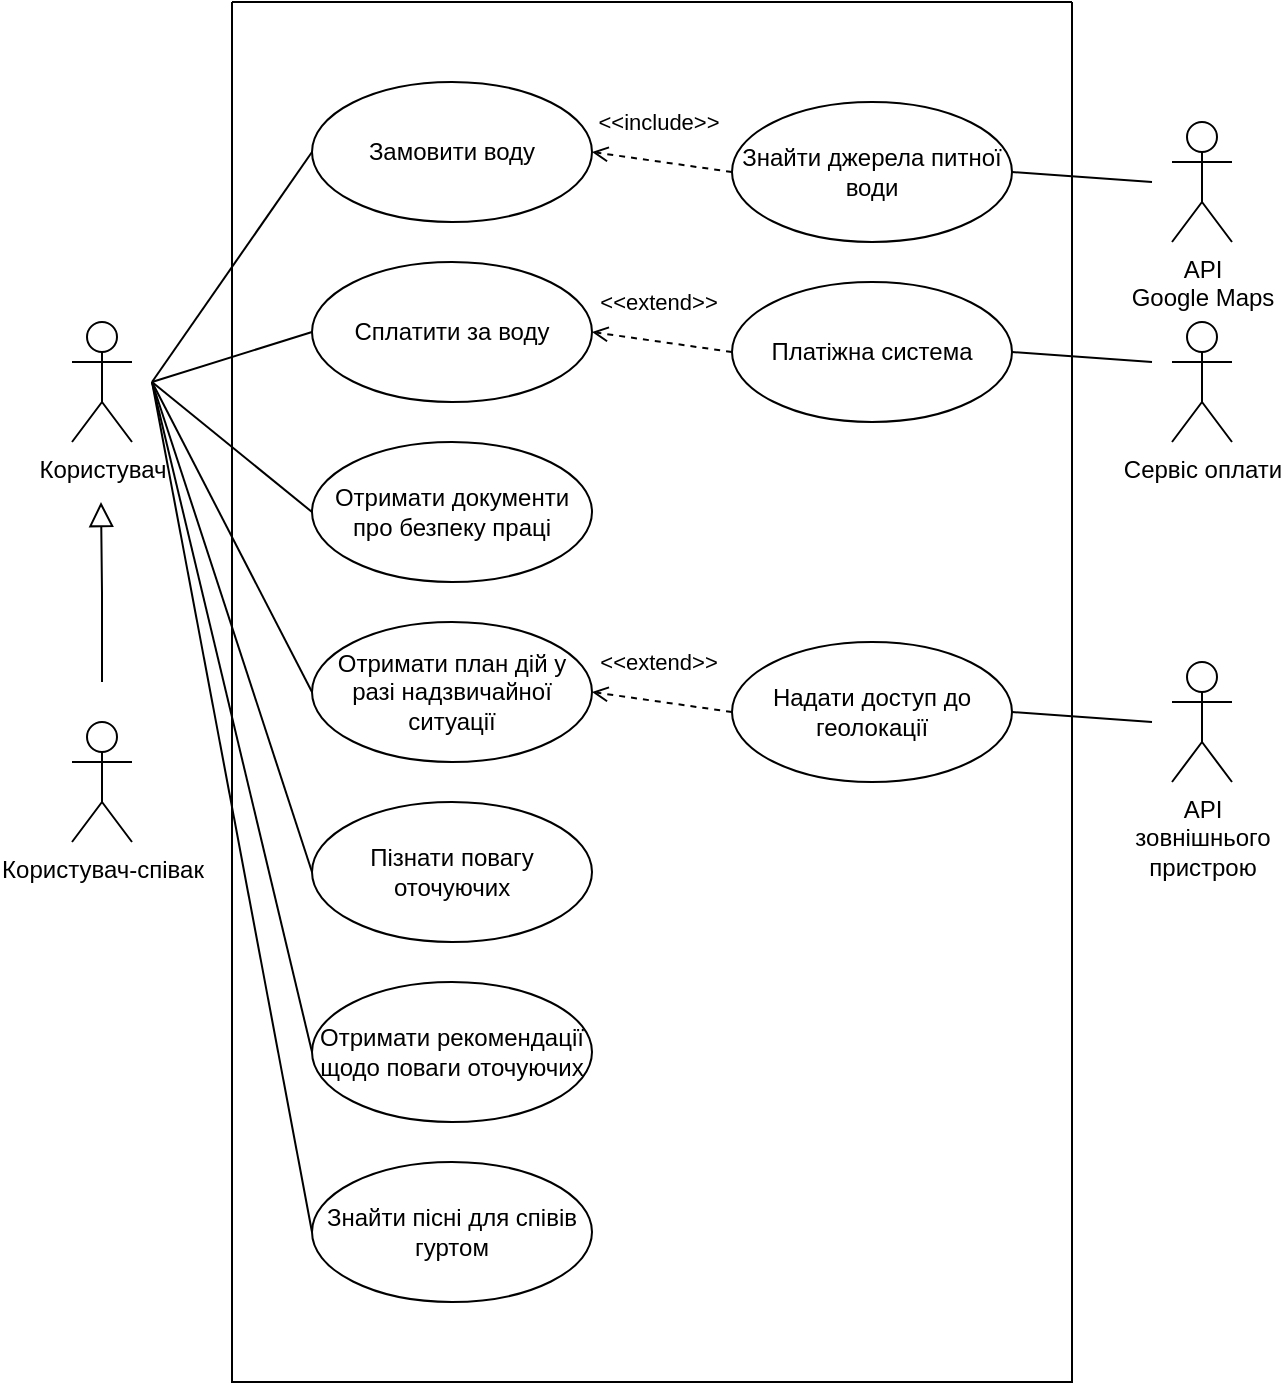<mxfile version="20.3.2" type="github">
  <diagram id="C5RBs43oDa-KdzZeNtuy" name="Page-1">
    <mxGraphModel dx="1422" dy="794" grid="1" gridSize="10" guides="1" tooltips="1" connect="1" arrows="1" fold="1" page="1" pageScale="1" pageWidth="827" pageHeight="1169" math="0" shadow="0">
      <root>
        <mxCell id="WIyWlLk6GJQsqaUBKTNV-0" />
        <mxCell id="WIyWlLk6GJQsqaUBKTNV-1" parent="WIyWlLk6GJQsqaUBKTNV-0" />
        <mxCell id="zkfFHV4jXpPFQw0GAbJ--16" value="" style="endArrow=block;endSize=10;endFill=0;shadow=0;strokeWidth=1;rounded=0;edgeStyle=elbowEdgeStyle;elbow=vertical;" parent="WIyWlLk6GJQsqaUBKTNV-1" edge="1">
          <mxGeometry width="160" relative="1" as="geometry">
            <mxPoint x="115" y="370" as="sourcePoint" />
            <mxPoint x="114.5" y="280" as="targetPoint" />
          </mxGeometry>
        </mxCell>
        <mxCell id="jV0h9FnW70vNuzf3sFUd-6" style="rounded=0;orthogonalLoop=1;jettySize=auto;html=1;exitX=0;exitY=0.5;exitDx=0;exitDy=0;endArrow=none;endFill=0;" parent="WIyWlLk6GJQsqaUBKTNV-1" source="HAlKXmDzrB93N0-EfDcC-3" edge="1">
          <mxGeometry relative="1" as="geometry">
            <mxPoint x="140" y="220" as="targetPoint" />
          </mxGeometry>
        </mxCell>
        <mxCell id="HAlKXmDzrB93N0-EfDcC-4" value="Користувач" style="shape=umlActor;verticalLabelPosition=bottom;verticalAlign=top;html=1;" parent="WIyWlLk6GJQsqaUBKTNV-1" vertex="1">
          <mxGeometry x="100" y="190" width="30" height="60" as="geometry" />
        </mxCell>
        <mxCell id="HAlKXmDzrB93N0-EfDcC-6" value="Користувач-співак" style="shape=umlActor;verticalLabelPosition=bottom;verticalAlign=top;html=1;" parent="WIyWlLk6GJQsqaUBKTNV-1" vertex="1">
          <mxGeometry x="100" y="390" width="30" height="60" as="geometry" />
        </mxCell>
        <mxCell id="jV0h9FnW70vNuzf3sFUd-0" value="" style="swimlane;startSize=0;" parent="WIyWlLk6GJQsqaUBKTNV-1" vertex="1">
          <mxGeometry x="180" y="30" width="420" height="690" as="geometry" />
        </mxCell>
        <mxCell id="jV0h9FnW70vNuzf3sFUd-1" value="Замовити воду" style="ellipse;whiteSpace=wrap;html=1;" parent="jV0h9FnW70vNuzf3sFUd-0" vertex="1">
          <mxGeometry x="40" y="40" width="140" height="70" as="geometry" />
        </mxCell>
        <mxCell id="HAlKXmDzrB93N0-EfDcC-1" value="Знайти джерела питної води" style="ellipse;whiteSpace=wrap;html=1;" parent="jV0h9FnW70vNuzf3sFUd-0" vertex="1">
          <mxGeometry x="250" y="50" width="140" height="70" as="geometry" />
        </mxCell>
        <mxCell id="jV0h9FnW70vNuzf3sFUd-3" value="" style="endArrow=open;shadow=0;strokeWidth=1;rounded=0;endFill=1;elbow=vertical;exitX=0;exitY=0.5;exitDx=0;exitDy=0;entryX=1;entryY=0.5;entryDx=0;entryDy=0;dashed=1;" parent="jV0h9FnW70vNuzf3sFUd-0" source="HAlKXmDzrB93N0-EfDcC-1" target="jV0h9FnW70vNuzf3sFUd-1" edge="1">
          <mxGeometry x="0.5" y="41" relative="1" as="geometry">
            <mxPoint x="150.0" y="140" as="sourcePoint" />
            <mxPoint x="180" y="193.333" as="targetPoint" />
            <mxPoint x="-40" y="32" as="offset" />
          </mxGeometry>
        </mxCell>
        <mxCell id="jV0h9FnW70vNuzf3sFUd-4" value="&amp;lt;&amp;lt;include&amp;gt;&amp;gt;" style="edgeLabel;html=1;align=center;verticalAlign=middle;resizable=0;points=[];" parent="jV0h9FnW70vNuzf3sFUd-3" vertex="1" connectable="0">
          <mxGeometry x="0.405" y="-1" relative="1" as="geometry">
            <mxPoint x="12" y="-17" as="offset" />
          </mxGeometry>
        </mxCell>
        <mxCell id="HAlKXmDzrB93N0-EfDcC-8" value="Платіжна система" style="ellipse;whiteSpace=wrap;html=1;" parent="jV0h9FnW70vNuzf3sFUd-0" vertex="1">
          <mxGeometry x="250" y="140" width="140" height="70" as="geometry" />
        </mxCell>
        <mxCell id="HAlKXmDzrB93N0-EfDcC-3" value="Сплатити за воду" style="ellipse;whiteSpace=wrap;html=1;" parent="jV0h9FnW70vNuzf3sFUd-0" vertex="1">
          <mxGeometry x="40" y="130" width="140" height="70" as="geometry" />
        </mxCell>
        <mxCell id="jV0h9FnW70vNuzf3sFUd-8" value="" style="endArrow=open;shadow=0;strokeWidth=1;rounded=0;endFill=1;elbow=vertical;exitX=0;exitY=0.5;exitDx=0;exitDy=0;entryX=1;entryY=0.5;entryDx=0;entryDy=0;dashed=1;" parent="jV0h9FnW70vNuzf3sFUd-0" source="HAlKXmDzrB93N0-EfDcC-8" target="HAlKXmDzrB93N0-EfDcC-3" edge="1">
          <mxGeometry x="0.5" y="41" relative="1" as="geometry">
            <mxPoint x="210.0" y="360" as="sourcePoint" />
            <mxPoint x="150.0" y="350" as="targetPoint" />
            <mxPoint x="-40" y="32" as="offset" />
          </mxGeometry>
        </mxCell>
        <mxCell id="jV0h9FnW70vNuzf3sFUd-9" value="&amp;lt;&amp;lt;extend&amp;gt;&amp;gt;" style="edgeLabel;html=1;align=center;verticalAlign=middle;resizable=0;points=[];" parent="jV0h9FnW70vNuzf3sFUd-8" vertex="1" connectable="0">
          <mxGeometry x="0.405" y="-1" relative="1" as="geometry">
            <mxPoint x="12" y="-17" as="offset" />
          </mxGeometry>
        </mxCell>
        <mxCell id="jV0h9FnW70vNuzf3sFUd-11" style="rounded=0;orthogonalLoop=1;jettySize=auto;html=1;endArrow=none;endFill=0;entryX=1;entryY=0.5;entryDx=0;entryDy=0;" parent="jV0h9FnW70vNuzf3sFUd-0" target="HAlKXmDzrB93N0-EfDcC-8" edge="1">
          <mxGeometry relative="1" as="geometry">
            <mxPoint x="460" y="180" as="sourcePoint" />
            <mxPoint x="350" y="225" as="targetPoint" />
          </mxGeometry>
        </mxCell>
        <mxCell id="jV0h9FnW70vNuzf3sFUd-12" value="Отримати документи про безпеку праці" style="ellipse;whiteSpace=wrap;html=1;" parent="jV0h9FnW70vNuzf3sFUd-0" vertex="1">
          <mxGeometry x="40" y="220" width="140" height="70" as="geometry" />
        </mxCell>
        <mxCell id="jV0h9FnW70vNuzf3sFUd-14" value="Отримати план дій у разі надзвичайної ситуації" style="ellipse;whiteSpace=wrap;html=1;" parent="jV0h9FnW70vNuzf3sFUd-0" vertex="1">
          <mxGeometry x="40" y="310" width="140" height="70" as="geometry" />
        </mxCell>
        <mxCell id="jV0h9FnW70vNuzf3sFUd-15" value="Пізнати повагу оточуючих" style="ellipse;whiteSpace=wrap;html=1;" parent="jV0h9FnW70vNuzf3sFUd-0" vertex="1">
          <mxGeometry x="40" y="400" width="140" height="70" as="geometry" />
        </mxCell>
        <mxCell id="jV0h9FnW70vNuzf3sFUd-16" value="Отримати рекомендації щодо поваги оточуючих" style="ellipse;whiteSpace=wrap;html=1;" parent="jV0h9FnW70vNuzf3sFUd-0" vertex="1">
          <mxGeometry x="40" y="490" width="140" height="70" as="geometry" />
        </mxCell>
        <mxCell id="jV0h9FnW70vNuzf3sFUd-20" value="Знайти пісні для співів гуртом" style="ellipse;whiteSpace=wrap;html=1;" parent="jV0h9FnW70vNuzf3sFUd-0" vertex="1">
          <mxGeometry x="40" y="580" width="140" height="70" as="geometry" />
        </mxCell>
        <mxCell id="jV0h9FnW70vNuzf3sFUd-22" value="Надати доступ до геолокації" style="ellipse;whiteSpace=wrap;html=1;" parent="jV0h9FnW70vNuzf3sFUd-0" vertex="1">
          <mxGeometry x="250" y="320" width="140" height="70" as="geometry" />
        </mxCell>
        <mxCell id="jV0h9FnW70vNuzf3sFUd-23" value="" style="endArrow=open;shadow=0;strokeWidth=1;rounded=0;endFill=1;elbow=vertical;exitX=0;exitY=0.5;exitDx=0;exitDy=0;entryX=1;entryY=0.5;entryDx=0;entryDy=0;dashed=1;" parent="jV0h9FnW70vNuzf3sFUd-0" source="jV0h9FnW70vNuzf3sFUd-22" target="jV0h9FnW70vNuzf3sFUd-14" edge="1">
          <mxGeometry x="0.5" y="41" relative="1" as="geometry">
            <mxPoint x="210.0" y="360" as="sourcePoint" />
            <mxPoint x="150.0" y="350" as="targetPoint" />
            <mxPoint x="-40" y="32" as="offset" />
          </mxGeometry>
        </mxCell>
        <mxCell id="jV0h9FnW70vNuzf3sFUd-24" value="&amp;lt;&amp;lt;extend&amp;gt;&amp;gt;" style="edgeLabel;html=1;align=center;verticalAlign=middle;resizable=0;points=[];" parent="jV0h9FnW70vNuzf3sFUd-23" vertex="1" connectable="0">
          <mxGeometry x="0.405" y="-1" relative="1" as="geometry">
            <mxPoint x="12" y="-17" as="offset" />
          </mxGeometry>
        </mxCell>
        <mxCell id="jV0h9FnW70vNuzf3sFUd-26" style="rounded=0;orthogonalLoop=1;jettySize=auto;html=1;endArrow=none;endFill=0;entryX=1;entryY=0.5;entryDx=0;entryDy=0;" parent="jV0h9FnW70vNuzf3sFUd-0" target="jV0h9FnW70vNuzf3sFUd-22" edge="1">
          <mxGeometry relative="1" as="geometry">
            <mxPoint x="460" y="360" as="sourcePoint" />
            <mxPoint x="350" y="225" as="targetPoint" />
          </mxGeometry>
        </mxCell>
        <mxCell id="dmVRmYSA1j4iQUvhun76-1" style="rounded=0;orthogonalLoop=1;jettySize=auto;html=1;endArrow=none;endFill=0;entryX=1;entryY=0.5;entryDx=0;entryDy=0;" edge="1" parent="jV0h9FnW70vNuzf3sFUd-0" target="HAlKXmDzrB93N0-EfDcC-1">
          <mxGeometry relative="1" as="geometry">
            <mxPoint x="460" y="90" as="sourcePoint" />
            <mxPoint x="350" y="225" as="targetPoint" />
          </mxGeometry>
        </mxCell>
        <mxCell id="jV0h9FnW70vNuzf3sFUd-5" value="Сервіс оплати" style="shape=umlActor;verticalLabelPosition=bottom;verticalAlign=top;html=1;" parent="WIyWlLk6GJQsqaUBKTNV-1" vertex="1">
          <mxGeometry x="650" y="190" width="30" height="60" as="geometry" />
        </mxCell>
        <mxCell id="jV0h9FnW70vNuzf3sFUd-7" style="edgeStyle=none;rounded=0;orthogonalLoop=1;jettySize=auto;html=1;exitX=0;exitY=0.5;exitDx=0;exitDy=0;endArrow=none;endFill=0;" parent="WIyWlLk6GJQsqaUBKTNV-1" source="jV0h9FnW70vNuzf3sFUd-1" edge="1">
          <mxGeometry relative="1" as="geometry">
            <mxPoint x="140" y="220" as="targetPoint" />
          </mxGeometry>
        </mxCell>
        <mxCell id="jV0h9FnW70vNuzf3sFUd-13" style="rounded=0;orthogonalLoop=1;jettySize=auto;html=1;exitX=0;exitY=0.5;exitDx=0;exitDy=0;endArrow=none;endFill=0;" parent="WIyWlLk6GJQsqaUBKTNV-1" source="jV0h9FnW70vNuzf3sFUd-12" edge="1">
          <mxGeometry relative="1" as="geometry">
            <mxPoint x="230.0" y="205" as="sourcePoint" />
            <mxPoint x="140" y="220" as="targetPoint" />
          </mxGeometry>
        </mxCell>
        <mxCell id="jV0h9FnW70vNuzf3sFUd-17" style="rounded=0;orthogonalLoop=1;jettySize=auto;html=1;exitX=0;exitY=0.5;exitDx=0;exitDy=0;endArrow=none;endFill=0;" parent="WIyWlLk6GJQsqaUBKTNV-1" source="jV0h9FnW70vNuzf3sFUd-14" edge="1">
          <mxGeometry relative="1" as="geometry">
            <mxPoint x="230.0" y="205" as="sourcePoint" />
            <mxPoint x="140" y="220" as="targetPoint" />
          </mxGeometry>
        </mxCell>
        <mxCell id="jV0h9FnW70vNuzf3sFUd-18" style="rounded=0;orthogonalLoop=1;jettySize=auto;html=1;exitX=0;exitY=0.5;exitDx=0;exitDy=0;endArrow=none;endFill=0;" parent="WIyWlLk6GJQsqaUBKTNV-1" source="jV0h9FnW70vNuzf3sFUd-15" edge="1">
          <mxGeometry relative="1" as="geometry">
            <mxPoint x="230.0" y="205" as="sourcePoint" />
            <mxPoint x="140" y="220" as="targetPoint" />
          </mxGeometry>
        </mxCell>
        <mxCell id="jV0h9FnW70vNuzf3sFUd-19" style="rounded=0;orthogonalLoop=1;jettySize=auto;html=1;exitX=0;exitY=0.5;exitDx=0;exitDy=0;endArrow=none;endFill=0;" parent="WIyWlLk6GJQsqaUBKTNV-1" source="jV0h9FnW70vNuzf3sFUd-16" edge="1">
          <mxGeometry relative="1" as="geometry">
            <mxPoint x="230.0" y="205" as="sourcePoint" />
            <mxPoint x="140" y="220" as="targetPoint" />
          </mxGeometry>
        </mxCell>
        <mxCell id="jV0h9FnW70vNuzf3sFUd-21" style="rounded=0;orthogonalLoop=1;jettySize=auto;html=1;exitX=0;exitY=0.5;exitDx=0;exitDy=0;endArrow=none;endFill=0;" parent="WIyWlLk6GJQsqaUBKTNV-1" source="jV0h9FnW70vNuzf3sFUd-20" edge="1">
          <mxGeometry relative="1" as="geometry">
            <mxPoint x="230.0" y="205" as="sourcePoint" />
            <mxPoint x="140" y="220" as="targetPoint" />
          </mxGeometry>
        </mxCell>
        <mxCell id="jV0h9FnW70vNuzf3sFUd-25" value="API&lt;br&gt;зовнішнього&lt;br&gt;пристрою" style="shape=umlActor;verticalLabelPosition=bottom;verticalAlign=top;html=1;" parent="WIyWlLk6GJQsqaUBKTNV-1" vertex="1">
          <mxGeometry x="650" y="360" width="30" height="60" as="geometry" />
        </mxCell>
        <mxCell id="dmVRmYSA1j4iQUvhun76-0" value="API&lt;br&gt;Google Maps" style="shape=umlActor;verticalLabelPosition=bottom;verticalAlign=top;html=1;" vertex="1" parent="WIyWlLk6GJQsqaUBKTNV-1">
          <mxGeometry x="650" y="90" width="30" height="60" as="geometry" />
        </mxCell>
      </root>
    </mxGraphModel>
  </diagram>
</mxfile>
